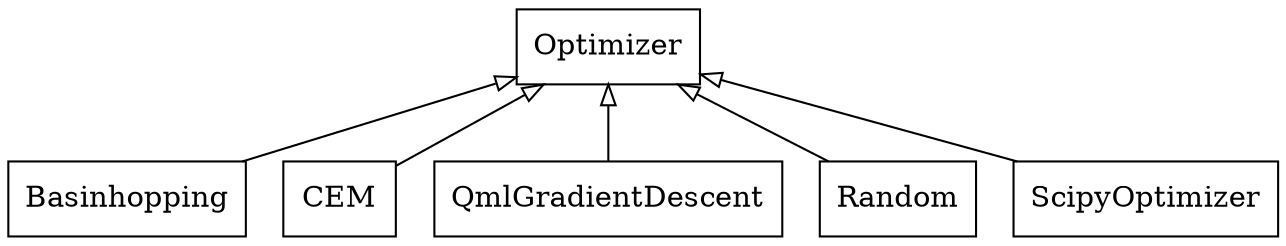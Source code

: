 digraph "classes_optimizers" {
rankdir=BT
charset="utf-8"
"QHyper.optimizers.basinhopping.Basinhopping" [color="black", fontcolor="black", label="Basinhopping", shape="record", style="solid"];
"QHyper.optimizers.cem.CEM" [color="black", fontcolor="black", label="CEM", shape="record", style="solid"];
"QHyper.optimizers.base.Optimizer" [color="black", fontcolor="black", label="Optimizer", shape="record", style="solid"];
"QHyper.optimizers.qml_gradient_descent.QmlGradientDescent" [color="black", fontcolor="black", label="QmlGradientDescent", shape="record", style="solid"];
"QHyper.optimizers.random.Random" [color="black", fontcolor="black", label="Random", shape="record", style="solid"];
"QHyper.optimizers.scipy_minimizer.ScipyOptimizer" [color="black", fontcolor="black", label="ScipyOptimizer", shape="record", style="solid"];
"QHyper.optimizers.basinhopping.Basinhopping" -> "QHyper.optimizers.base.Optimizer" [arrowhead="empty", arrowtail="none"];
"QHyper.optimizers.cem.CEM" -> "QHyper.optimizers.base.Optimizer" [arrowhead="empty", arrowtail="none"];
"QHyper.optimizers.qml_gradient_descent.QmlGradientDescent" -> "QHyper.optimizers.base.Optimizer" [arrowhead="empty", arrowtail="none"];
"QHyper.optimizers.random.Random" -> "QHyper.optimizers.base.Optimizer" [arrowhead="empty", arrowtail="none"];
"QHyper.optimizers.scipy_minimizer.ScipyOptimizer" -> "QHyper.optimizers.base.Optimizer" [arrowhead="empty", arrowtail="none"];
}
